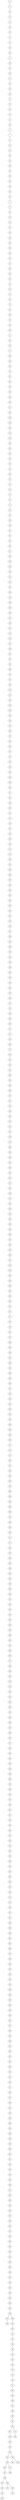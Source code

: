 graph 666{
0
3
24
31
12
14
16
9
27
30
34
5
38
15
28
11
41
39
58
8
10
32
35
17
18
2
1
4
13
21
29
54
69
23
36
43
48
63
25
7
6
19
20
22
37
26
44
45
83
56
33
47
40
46
64
51
55
70
67
73
65
68
79
80
103
71
62
53
57
100
124
93
75
81
86
60
96
104
105
117
122
143
109
142
101
110
88
113
50
49
52
42
66
76
72
61
74
87
77
82
78
102
120
91
85
95
99
111
125
135
140
150
151
153
161
164
173
188
183
190
121
139
127
114
158
112
108
84
90
92
106
59
94
116
119
115
118
128
138
126
130
107
146
147
154
132
157
170
197
165
155
194
180
89
97
98
129
134
137
171
123
131
144
166
133
172
167
176
181
204
203
187
193
216
225
229
230
189
207
159
136
141
148
152
156
179
145
160
199
220
195
186
163
162
168
175
174
182
184
200
211
217
218
209
177
205
214
223
201
208
222
243
206
212
213
191
198
185
192
231
221
149
178
169
228
244
257
235
253
252
227
232
196
210
202
236
233
246
250
258
260
247
234
219
238
237
239
240
280
283
266
263
264
267
270
275
277
301
278
291
327
268
330
293
241
226
215
248
276
285
251
245
249
261
265
262
259
269
308
290
256
271
273
272
297
321
340
335
358
305
298
294
304
306
309
279
286
303
310
311
317
319
332
289
292
288
281
254
299
329
318
315
295
326
328
339
350
355
398
344
351
356
336
377
346
338
334
242
224
255
313
342
343
341
345
348
373
383
376
357
362
349
382
368
390
399
409
370
366
320
287
300
302
307
352
384
284
274
282
312
316
325
296
314
322
323
324
331
363
371
372
333
337
347
354
353
359
367
361
365
374
386
403
392
393
378
379
396
404
410
394
395
406
431
437
389
360
380
401
387
397
413
416
414
421
423
417
445
375
369
381
424
385
388
391
400
418
429
440
443
447
419
405
402
364
408
411
425
430
415
422
412
426
444
441
446
456
464
490
452
458
465
459
427
420
432
428
434
448
450
439
453
480
496
478
462
471
407
436
438
451
476
463
470
475
479
477
498
484
486
457
494
493
487
482
467
469
466
454
435
442
433
460
461
468
481
483
491
495
489
474
492
497
472
488
449
455
485
473
499

0--3
3--24
24--31
31--12
12--14
14--16
16--9
9--27
27--30
30--34
34--5
5--38
38--15
15--28
28--11
11--41
41--39
39--58
58--8
8--10
10--32
32--35
35--17
17--18
18--2
2--1
1--4
4--13
13--21
21--29
29--54
54--69
69--23
23--36
36--43
43--48
48--63
63--25
25--7
7--6
6--19
19--20
20--22
22--37
37--26
26--44
44--45
45--83
83--56
56--33
33--47
47--40
40--46
46--64
64--51
51--55
55--70
70--67
67--73
73--65
65--68
68--79
79--80
80--103
103--71
71--62
62--53
53--57
57--100
100--124
124--93
93--75
75--81
81--86
86--60
60--96
96--104
104--105
105--117
117--122
122--143
143--109
109--142
142--101
101--110
110--88
88--113
113--50
50--49
49--52
52--42
42--66
66--76
76--72
72--61
61--74
74--87
87--77
77--82
82--78
78--102
102--120
120--91
91--85
85--95
95--99
99--111
111--125
125--135
135--140
140--150
150--151
151--153
153--161
161--164
164--173
173--188
188--183
183--190
190--121
121--139
139--127
127--114
114--158
158--112
112--108
108--84
84--90
90--92
92--106
106--59
59--94
94--116
116--119
119--115
115--118
118--128
128--138
138--126
126--130
130--107
107--146
146--147
147--154
154--132
132--157
157--170
170--197
197--165
165--155
155--194
194--180
180--89
89--97
97--98
98--129
129--134
134--137
137--171
171--123
123--131
131--144
144--166
166--133
133--172
172--167
167--176
176--181
181--204
204--203
203--187
187--193
193--216
216--225
225--229
229--230
230--189
189--207
207--159
159--136
136--141
141--148
148--152
152--156
156--179
179--145
145--160
160--199
199--220
220--195
195--186
186--163
163--162
162--168
168--175
175--174
174--182
182--184
184--200
200--211
211--217
217--218
218--209
209--177
177--205
205--214
214--223
223--201
201--208
208--222
222--243
243--206
206--212
212--213
213--191
191--198
198--185
185--192
192--231
231--221
221--149
149--178
178--169
169--228
228--244
244--257
257--235
235--253
253--252
252--227
227--232
232--196
196--210
210--202
202--236
236--233
233--246
246--250
250--258
258--260
260--247
247--234
234--219
219--238
238--237
237--239
239--240
240--280
280--283
283--266
266--263
263--264
264--267
267--270
270--275
275--277
277--301
301--278
278--291
291--327
327--268
268--330
330--293
293--241
241--226
226--215
215--248
248--276
276--285
285--251
251--245
245--249
249--261
261--265
265--262
262--259
259--269
269--308
308--290
290--256
256--271
271--273
273--272
272--297
297--321
321--340
340--335
335--358
358--305
305--298
298--294
294--304
304--306
306--309
309--279
279--286
286--303
303--310
310--311
311--317
317--319
319--332
332--289
289--292
292--288
288--281
281--254
254--299
299--329
329--318
318--315
315--295
295--326
326--328
328--339
339--350
350--355
355--398
398--344
344--351
351--356
356--336
336--377
377--346
346--338
338--334
334--242
242--224
224--255
255--313
313--342
342--343
343--341
341--345
345--348
348--373
373--383
383--376
376--357
357--362
362--349
349--382
382--368
368--390
390--399
399--409
409--370
370--366
366--320
320--287
287--300
300--302
302--307
307--352
352--384
384--284
284--274
274--282
282--312
312--316
316--325
325--296
296--314
314--322
322--323
323--324
324--331
331--363
363--371
371--372
372--333
333--337
337--347
347--354
354--353
353--359
359--367
367--361
361--365
365--374
374--386
386--403
403--392
392--393
393--378
378--379
379--396
396--404
404--410
410--394
394--395
395--406
406--431
431--437
437--389
389--360
360--380
380--401
401--387
387--397
397--413
413--416
416--414
414--421
421--423
423--417
417--445
445--375
375--369
369--381
381--424
424--385
385--388
388--391
391--400
400--418
418--429
429--440
440--443
443--447
447--419
419--405
405--402
402--364
364--408
408--411
411--425
425--430
430--415
415--422
422--412
412--426
426--444
444--441
441--446
446--456
456--464
464--490
490--452
452--458
458--465
465--459
459--427
427--420
420--432
432--428
428--434
434--448
448--450
450--439
439--453
453--480
439--496
496--478
478--462
462--471
471--407
407--436
436--438
438--451
451--476
476--463
463--470
470--475
475--479
479--477
477--498
498--484
484--486
486--457
457--494
494--493
493--487
487--482
482--467
467--469
469--466
466--454
454--435
435--442
442--433
433--460
460--461
461--468
468--481
481--483
483--491
491--495
468--489
489--474
489--492
492--497
433--472
472--488
435--449
449--455
449--485
482--473
473--499
}
